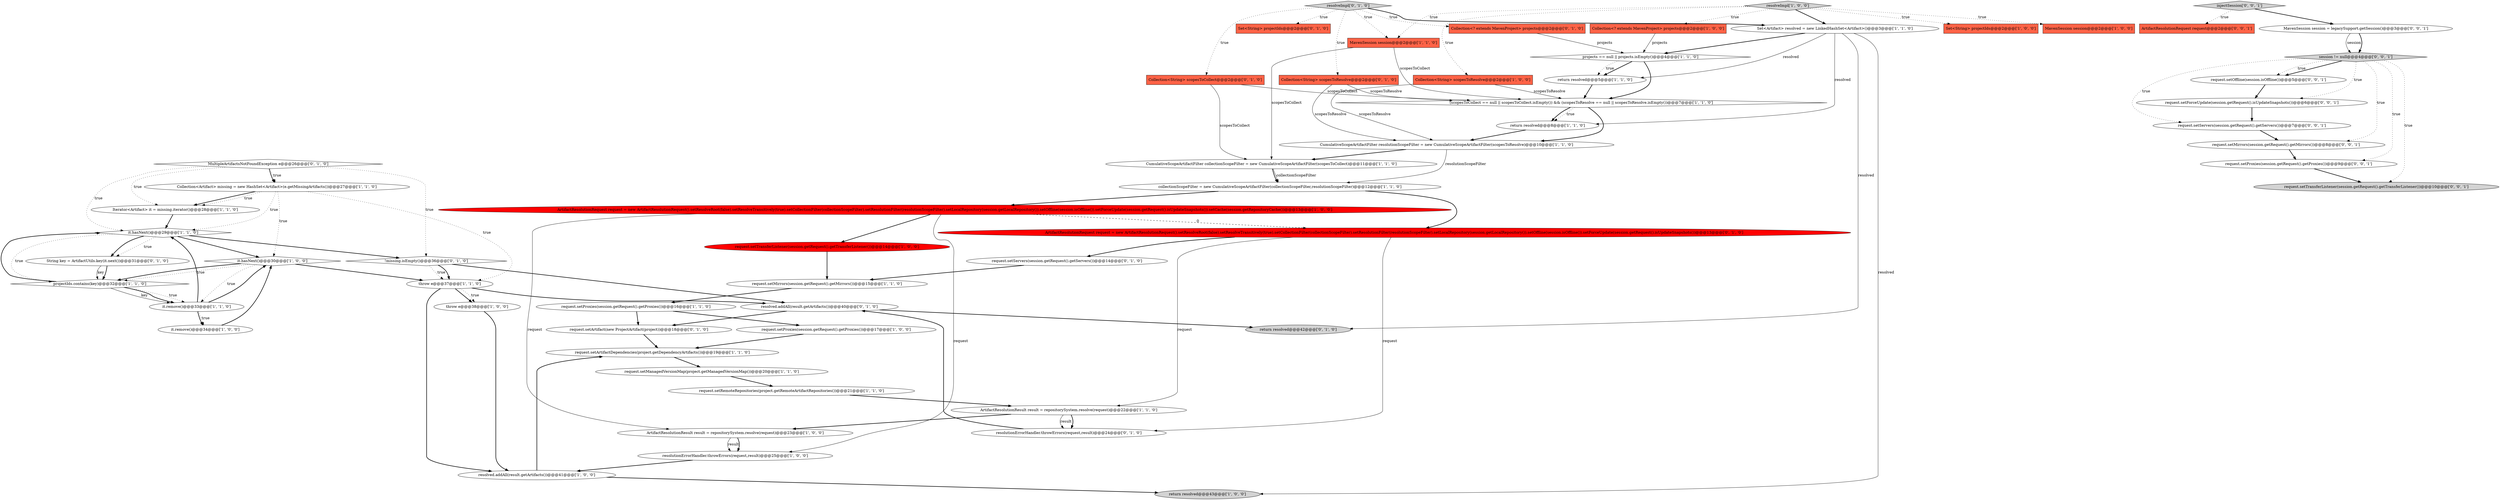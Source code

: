 digraph {
45 [style = filled, label = "MultipleArtifactsNotFoundException e@@@26@@@['0', '1', '0']", fillcolor = white, shape = diamond image = "AAA0AAABBB2BBB"];
44 [style = filled, label = "Set<String> projectIds@@@2@@@['0', '1', '0']", fillcolor = tomato, shape = box image = "AAA0AAABBB2BBB"];
58 [style = filled, label = "request.setProxies(session.getRequest().getProxies())@@@9@@@['0', '0', '1']", fillcolor = white, shape = ellipse image = "AAA0AAABBB3BBB"];
40 [style = filled, label = "Collection<? extends MavenProject> projects@@@2@@@['0', '1', '0']", fillcolor = tomato, shape = box image = "AAA0AAABBB2BBB"];
3 [style = filled, label = "Set<String> projectIds@@@2@@@['1', '0', '0']", fillcolor = tomato, shape = box image = "AAA0AAABBB1BBB"];
39 [style = filled, label = "Collection<String> scopesToResolve@@@2@@@['0', '1', '0']", fillcolor = tomato, shape = box image = "AAA0AAABBB2BBB"];
43 [style = filled, label = "request.setServers(session.getRequest().getServers())@@@14@@@['0', '1', '0']", fillcolor = white, shape = ellipse image = "AAA0AAABBB2BBB"];
53 [style = filled, label = "injectSession['0', '0', '1']", fillcolor = lightgray, shape = diamond image = "AAA0AAABBB3BBB"];
10 [style = filled, label = "it.hasNext()@@@30@@@['1', '0', '0']", fillcolor = white, shape = diamond image = "AAA0AAABBB1BBB"];
46 [style = filled, label = "resolutionErrorHandler.throwErrors(request,result)@@@24@@@['0', '1', '0']", fillcolor = white, shape = ellipse image = "AAA0AAABBB2BBB"];
30 [style = filled, label = "return resolved@@@5@@@['1', '1', '0']", fillcolor = white, shape = ellipse image = "AAA0AAABBB1BBB"];
49 [style = filled, label = "resolved.addAll(result.getArtifacts())@@@40@@@['0', '1', '0']", fillcolor = white, shape = ellipse image = "AAA0AAABBB2BBB"];
54 [style = filled, label = "request.setServers(session.getRequest().getServers())@@@7@@@['0', '0', '1']", fillcolor = white, shape = ellipse image = "AAA0AAABBB3BBB"];
33 [style = filled, label = "projects == null || projects.isEmpty()@@@4@@@['1', '1', '0']", fillcolor = white, shape = diamond image = "AAA0AAABBB1BBB"];
27 [style = filled, label = "resolved.addAll(result.getArtifacts())@@@41@@@['1', '0', '0']", fillcolor = white, shape = ellipse image = "AAA0AAABBB1BBB"];
4 [style = filled, label = "request.setProxies(session.getRequest().getProxies())@@@16@@@['1', '1', '0']", fillcolor = white, shape = ellipse image = "AAA0AAABBB1BBB"];
42 [style = filled, label = "resolveImpl['0', '1', '0']", fillcolor = lightgray, shape = diamond image = "AAA0AAABBB2BBB"];
6 [style = filled, label = "CumulativeScopeArtifactFilter resolutionScopeFilter = new CumulativeScopeArtifactFilter(scopesToResolve)@@@10@@@['1', '1', '0']", fillcolor = white, shape = ellipse image = "AAA0AAABBB1BBB"];
51 [style = filled, label = "ArtifactResolutionRequest request@@@2@@@['0', '0', '1']", fillcolor = tomato, shape = box image = "AAA0AAABBB3BBB"];
24 [style = filled, label = "throw e@@@37@@@['1', '1', '0']", fillcolor = white, shape = ellipse image = "AAA0AAABBB1BBB"];
52 [style = filled, label = "request.setMirrors(session.getRequest().getMirrors())@@@8@@@['0', '0', '1']", fillcolor = white, shape = ellipse image = "AAA0AAABBB3BBB"];
56 [style = filled, label = "MavenSession session = legacySupport.getSession()@@@3@@@['0', '0', '1']", fillcolor = white, shape = ellipse image = "AAA0AAABBB3BBB"];
37 [style = filled, label = "request.setArtifact(new ProjectArtifact(project))@@@18@@@['0', '1', '0']", fillcolor = white, shape = ellipse image = "AAA0AAABBB2BBB"];
38 [style = filled, label = "!missing.isEmpty()@@@36@@@['0', '1', '0']", fillcolor = white, shape = diamond image = "AAA0AAABBB2BBB"];
1 [style = filled, label = "projectIds.contains(key)@@@32@@@['1', '1', '0']", fillcolor = white, shape = diamond image = "AAA0AAABBB1BBB"];
48 [style = filled, label = "return resolved@@@42@@@['0', '1', '0']", fillcolor = lightgray, shape = ellipse image = "AAA0AAABBB2BBB"];
55 [style = filled, label = "request.setTransferListener(session.getRequest().getTransferListener())@@@10@@@['0', '0', '1']", fillcolor = lightgray, shape = ellipse image = "AAA0AAABBB3BBB"];
20 [style = filled, label = "Iterator<Artifact> it = missing.iterator()@@@28@@@['1', '1', '0']", fillcolor = white, shape = ellipse image = "AAA0AAABBB1BBB"];
31 [style = filled, label = "resolutionErrorHandler.throwErrors(request,result)@@@25@@@['1', '0', '0']", fillcolor = white, shape = ellipse image = "AAA0AAABBB1BBB"];
8 [style = filled, label = "it.hasNext()@@@29@@@['1', '1', '0']", fillcolor = white, shape = diamond image = "AAA0AAABBB1BBB"];
16 [style = filled, label = "request.setTransferListener(session.getRequest().getTransferListener())@@@14@@@['1', '0', '0']", fillcolor = red, shape = ellipse image = "AAA1AAABBB1BBB"];
32 [style = filled, label = "request.setArtifactDependencies(project.getDependencyArtifacts())@@@19@@@['1', '1', '0']", fillcolor = white, shape = ellipse image = "AAA0AAABBB1BBB"];
34 [style = filled, label = "throw e@@@38@@@['1', '0', '0']", fillcolor = white, shape = ellipse image = "AAA0AAABBB1BBB"];
13 [style = filled, label = "request.setRemoteRepositories(project.getRemoteArtifactRepositories())@@@21@@@['1', '1', '0']", fillcolor = white, shape = ellipse image = "AAA0AAABBB1BBB"];
9 [style = filled, label = "return resolved@@@43@@@['1', '0', '0']", fillcolor = lightgray, shape = ellipse image = "AAA0AAABBB1BBB"];
17 [style = filled, label = "Collection<String> scopesToResolve@@@2@@@['1', '0', '0']", fillcolor = tomato, shape = box image = "AAA0AAABBB1BBB"];
23 [style = filled, label = "request.setManagedVersionMap(project.getManagedVersionMap())@@@20@@@['1', '1', '0']", fillcolor = white, shape = ellipse image = "AAA0AAABBB1BBB"];
36 [style = filled, label = "Collection<String> scopesToCollect@@@2@@@['0', '1', '0']", fillcolor = tomato, shape = box image = "AAA0AAABBB2BBB"];
11 [style = filled, label = "return resolved@@@8@@@['1', '1', '0']", fillcolor = white, shape = ellipse image = "AAA0AAABBB1BBB"];
21 [style = filled, label = "(scopesToCollect == null || scopesToCollect.isEmpty()) && (scopesToResolve == null || scopesToResolve.isEmpty())@@@7@@@['1', '1', '0']", fillcolor = white, shape = diamond image = "AAA0AAABBB1BBB"];
5 [style = filled, label = "Collection<Artifact> missing = new HashSet<Artifact>(e.getMissingArtifacts())@@@27@@@['1', '1', '0']", fillcolor = white, shape = ellipse image = "AAA0AAABBB1BBB"];
12 [style = filled, label = "MavenSession session@@@2@@@['1', '0', '0']", fillcolor = tomato, shape = box image = "AAA0AAABBB1BBB"];
28 [style = filled, label = "MavenSession session@@@2@@@['1', '1', '0']", fillcolor = tomato, shape = box image = "AAA0AAABBB1BBB"];
26 [style = filled, label = "it.remove()@@@34@@@['1', '0', '0']", fillcolor = white, shape = ellipse image = "AAA0AAABBB1BBB"];
7 [style = filled, label = "Collection<? extends MavenProject> projects@@@2@@@['1', '0', '0']", fillcolor = tomato, shape = box image = "AAA0AAABBB1BBB"];
50 [style = filled, label = "request.setForceUpdate(session.getRequest().isUpdateSnapshots())@@@6@@@['0', '0', '1']", fillcolor = white, shape = ellipse image = "AAA0AAABBB3BBB"];
59 [style = filled, label = "request.setOffline(session.isOffline())@@@5@@@['0', '0', '1']", fillcolor = white, shape = ellipse image = "AAA0AAABBB3BBB"];
19 [style = filled, label = "ArtifactResolutionResult result = repositorySystem.resolve(request)@@@22@@@['1', '1', '0']", fillcolor = white, shape = ellipse image = "AAA0AAABBB1BBB"];
18 [style = filled, label = "request.setMirrors(session.getRequest().getMirrors())@@@15@@@['1', '1', '0']", fillcolor = white, shape = ellipse image = "AAA0AAABBB1BBB"];
29 [style = filled, label = "ArtifactResolutionResult result = repositorySystem.resolve(request)@@@23@@@['1', '0', '0']", fillcolor = white, shape = ellipse image = "AAA0AAABBB1BBB"];
35 [style = filled, label = "Set<Artifact> resolved = new LinkedHashSet<Artifact>()@@@3@@@['1', '1', '0']", fillcolor = white, shape = ellipse image = "AAA0AAABBB1BBB"];
57 [style = filled, label = "session != null@@@4@@@['0', '0', '1']", fillcolor = lightgray, shape = diamond image = "AAA0AAABBB3BBB"];
47 [style = filled, label = "String key = ArtifactUtils.key(it.next())@@@31@@@['0', '1', '0']", fillcolor = white, shape = ellipse image = "AAA0AAABBB2BBB"];
14 [style = filled, label = "collectionScopeFilter = new CumulativeScopeArtifactFilter(collectionScopeFilter,resolutionScopeFilter)@@@12@@@['1', '1', '0']", fillcolor = white, shape = ellipse image = "AAA0AAABBB1BBB"];
15 [style = filled, label = "CumulativeScopeArtifactFilter collectionScopeFilter = new CumulativeScopeArtifactFilter(scopesToCollect)@@@11@@@['1', '1', '0']", fillcolor = white, shape = ellipse image = "AAA0AAABBB1BBB"];
25 [style = filled, label = "resolveImpl['1', '0', '0']", fillcolor = lightgray, shape = diamond image = "AAA0AAABBB1BBB"];
0 [style = filled, label = "it.remove()@@@33@@@['1', '1', '0']", fillcolor = white, shape = ellipse image = "AAA0AAABBB1BBB"];
41 [style = filled, label = "ArtifactResolutionRequest request = new ArtifactResolutionRequest().setResolveRoot(false).setResolveTransitively(true).setCollectionFilter(collectionScopeFilter).setResolutionFilter(resolutionScopeFilter).setLocalRepository(session.getLocalRepository()).setOffline(session.isOffline()).setForceUpdate(session.getRequest().isUpdateSnapshots())@@@13@@@['0', '1', '0']", fillcolor = red, shape = ellipse image = "AAA1AAABBB2BBB"];
22 [style = filled, label = "request.setProxies(session.getRequest().getProxies())@@@17@@@['1', '0', '0']", fillcolor = white, shape = ellipse image = "AAA0AAABBB1BBB"];
2 [style = filled, label = "ArtifactResolutionRequest request = new ArtifactResolutionRequest().setResolveRoot(false).setResolveTransitively(true).setCollectionFilter(collectionScopeFilter).setResolutionFilter(resolutionScopeFilter).setLocalRepository(session.getLocalRepository()).setOffline(session.isOffline()).setForceUpdate(session.getRequest().isUpdateSnapshots()).setCache(session.getRepositoryCache())@@@13@@@['1', '0', '0']", fillcolor = red, shape = ellipse image = "AAA1AAABBB1BBB"];
8->10 [style = bold, label=""];
27->32 [style = bold, label=""];
29->31 [style = solid, label="result"];
32->23 [style = bold, label=""];
28->15 [style = solid, label="scopesToCollect"];
21->11 [style = dotted, label="true"];
5->20 [style = bold, label=""];
26->10 [style = bold, label=""];
10->24 [style = bold, label=""];
57->52 [style = dotted, label="true"];
27->9 [style = bold, label=""];
49->48 [style = bold, label=""];
24->34 [style = bold, label=""];
25->28 [style = dotted, label="true"];
57->59 [style = bold, label=""];
45->38 [style = dotted, label="true"];
43->18 [style = bold, label=""];
6->14 [style = solid, label="resolutionScopeFilter"];
25->35 [style = bold, label=""];
45->5 [style = dotted, label="true"];
5->24 [style = dotted, label="true"];
41->19 [style = solid, label="request"];
24->49 [style = bold, label=""];
17->21 [style = solid, label="scopesToResolve"];
38->49 [style = bold, label=""];
23->13 [style = bold, label=""];
0->8 [style = bold, label=""];
8->47 [style = bold, label=""];
37->32 [style = bold, label=""];
2->41 [style = dashed, label="0"];
1->0 [style = dotted, label="true"];
10->1 [style = dotted, label="true"];
50->54 [style = bold, label=""];
24->27 [style = bold, label=""];
56->57 [style = solid, label="session"];
2->16 [style = bold, label=""];
54->52 [style = bold, label=""];
1->0 [style = solid, label="key"];
57->54 [style = dotted, label="true"];
53->51 [style = dotted, label="true"];
40->33 [style = solid, label="projects"];
42->36 [style = dotted, label="true"];
25->12 [style = dotted, label="true"];
22->32 [style = bold, label=""];
1->0 [style = bold, label=""];
56->57 [style = bold, label=""];
35->48 [style = solid, label="resolved"];
8->38 [style = bold, label=""];
2->31 [style = solid, label="request"];
52->58 [style = bold, label=""];
38->24 [style = dotted, label="true"];
36->15 [style = solid, label="scopesToCollect"];
20->8 [style = bold, label=""];
18->4 [style = bold, label=""];
57->50 [style = dotted, label="true"];
31->27 [style = bold, label=""];
21->11 [style = bold, label=""];
24->34 [style = dotted, label="true"];
33->30 [style = bold, label=""];
10->0 [style = dotted, label="true"];
53->56 [style = bold, label=""];
17->6 [style = solid, label="scopesToResolve"];
19->46 [style = bold, label=""];
5->8 [style = dotted, label="true"];
0->26 [style = dotted, label="true"];
10->1 [style = bold, label=""];
41->43 [style = bold, label=""];
4->22 [style = bold, label=""];
39->21 [style = solid, label="scopesToResolve"];
47->1 [style = bold, label=""];
42->39 [style = dotted, label="true"];
59->50 [style = bold, label=""];
49->37 [style = bold, label=""];
16->18 [style = bold, label=""];
1->8 [style = bold, label=""];
15->14 [style = bold, label=""];
42->44 [style = dotted, label="true"];
38->24 [style = bold, label=""];
19->46 [style = solid, label="result"];
19->29 [style = bold, label=""];
5->10 [style = dotted, label="true"];
45->20 [style = dotted, label="true"];
42->28 [style = dotted, label="true"];
42->40 [style = dotted, label="true"];
39->6 [style = solid, label="scopesToResolve"];
25->7 [style = dotted, label="true"];
6->15 [style = bold, label=""];
57->58 [style = dotted, label="true"];
30->21 [style = bold, label=""];
13->19 [style = bold, label=""];
2->29 [style = solid, label="request"];
14->2 [style = bold, label=""];
14->41 [style = bold, label=""];
47->1 [style = solid, label="key"];
35->11 [style = solid, label="resolved"];
0->26 [style = bold, label=""];
35->9 [style = solid, label="resolved"];
21->6 [style = bold, label=""];
35->30 [style = solid, label="resolved"];
11->6 [style = bold, label=""];
29->31 [style = bold, label=""];
46->49 [style = bold, label=""];
41->46 [style = solid, label="request"];
35->33 [style = bold, label=""];
57->59 [style = dotted, label="true"];
45->8 [style = dotted, label="true"];
58->55 [style = bold, label=""];
15->14 [style = solid, label="collectionScopeFilter"];
33->30 [style = dotted, label="true"];
42->35 [style = bold, label=""];
57->55 [style = dotted, label="true"];
8->1 [style = dotted, label="true"];
36->21 [style = solid, label="scopesToCollect"];
8->47 [style = dotted, label="true"];
0->10 [style = bold, label=""];
4->37 [style = bold, label=""];
25->17 [style = dotted, label="true"];
7->33 [style = solid, label="projects"];
25->3 [style = dotted, label="true"];
5->20 [style = dotted, label="true"];
33->21 [style = bold, label=""];
28->21 [style = solid, label="scopesToCollect"];
34->27 [style = bold, label=""];
45->5 [style = bold, label=""];
}
